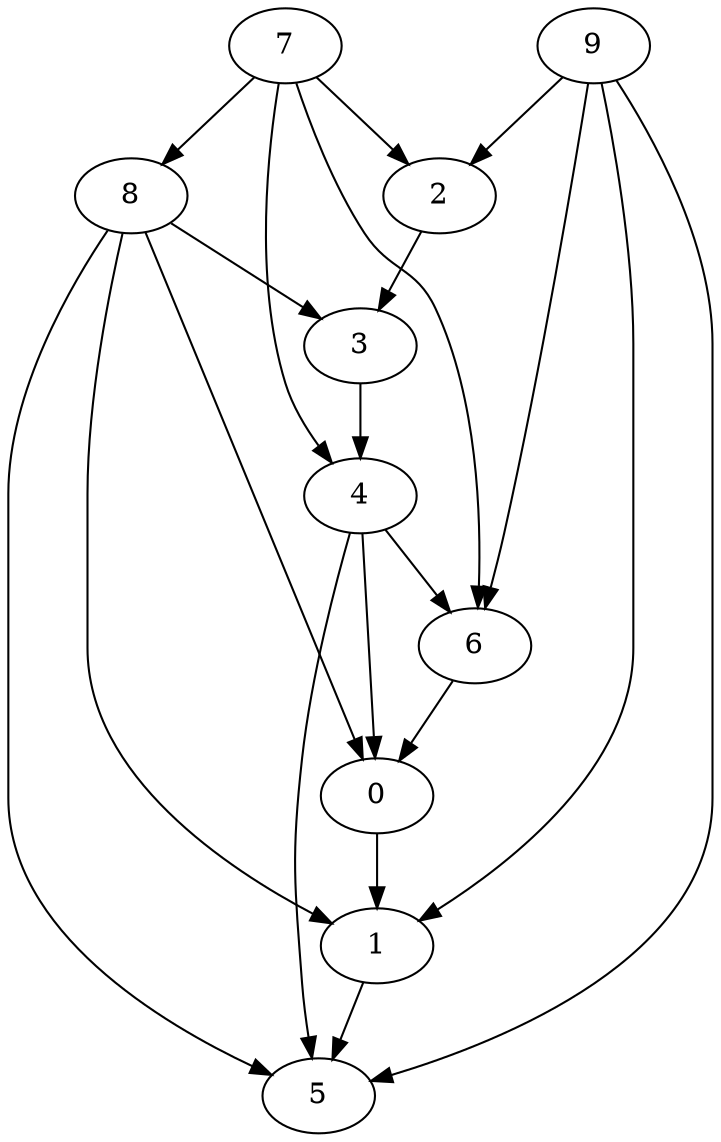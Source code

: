 strict digraph "" {
	0	 [pos="24.591311812400818,68.12119483947754"];
	1	 [pos="19.195479154586792,57.36345648765564"];
	0 -> 1;
	5	 [pos="10.703932493925095,81.7599356174469"];
	1 -> 5;
	2	 [pos="14.982132613658905,45.13852000236511"];
	3	 [pos="63.30541372299194,54.677075147628784"];
	2 -> 3;
	4	 [pos="30.977097153663635,57.72686004638672"];
	3 -> 4;
	4 -> 0;
	4 -> 5;
	6	 [pos="2.9152052477002144,8.465177565813065"];
	4 -> 6;
	6 -> 0;
	7	 [pos="42.6588773727417,80.87118268013"];
	7 -> 2;
	7 -> 4;
	7 -> 6;
	8	 [pos="92.94565320014954,81.22543096542358"];
	7 -> 8;
	8 -> 0;
	8 -> 1;
	8 -> 3;
	8 -> 5;
	9	 [pos="72.63197302818298,22.836410999298096"];
	9 -> 1;
	9 -> 2;
	9 -> 5;
	9 -> 6;
}
